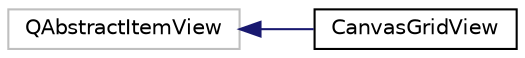 digraph "类继承关系图"
{
  edge [fontname="Helvetica",fontsize="10",labelfontname="Helvetica",labelfontsize="10"];
  node [fontname="Helvetica",fontsize="10",shape=record];
  rankdir="LR";
  Node2030 [label="QAbstractItemView",height=0.2,width=0.4,color="grey75", fillcolor="white", style="filled"];
  Node2030 -> Node0 [dir="back",color="midnightblue",fontsize="10",style="solid",fontname="Helvetica"];
  Node0 [label="CanvasGridView",height=0.2,width=0.4,color="black", fillcolor="white", style="filled",URL="$class_canvas_grid_view.html"];
}
